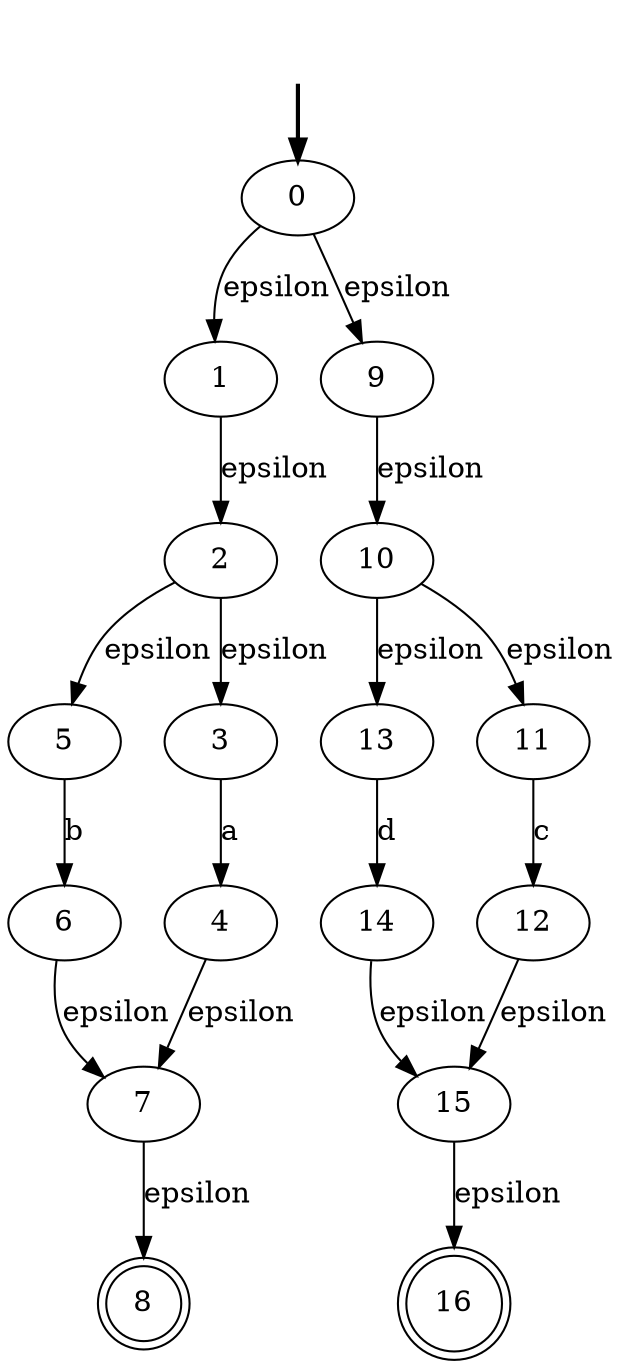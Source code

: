 digraph {
	fake0 [style=invisible]
	15
	7
	5
	4
	10
	1
	2
	6
	8 [shape=doublecircle]
	3
	13
	16 [shape=doublecircle]
	14
	9
	12
	11
	fake0 -> 0 [style=bold]
	0 -> 9 [label=epsilon]
	0 -> 1 [label=epsilon]
	1 -> 2 [label=epsilon]
	2 -> 3 [label=epsilon]
	2 -> 5 [label=epsilon]
	3 -> 4 [label=a]
	5 -> 6 [label=b]
	4 -> 7 [label=epsilon]
	6 -> 7 [label=epsilon]
	7 -> 8 [label=epsilon]
	9 -> 10 [label=epsilon]
	10 -> 13 [label=epsilon]
	10 -> 11 [label=epsilon]
	11 -> 12 [label=c]
	13 -> 14 [label=d]
	12 -> 15 [label=epsilon]
	14 -> 15 [label=epsilon]
	15 -> 16 [label=epsilon]
}

